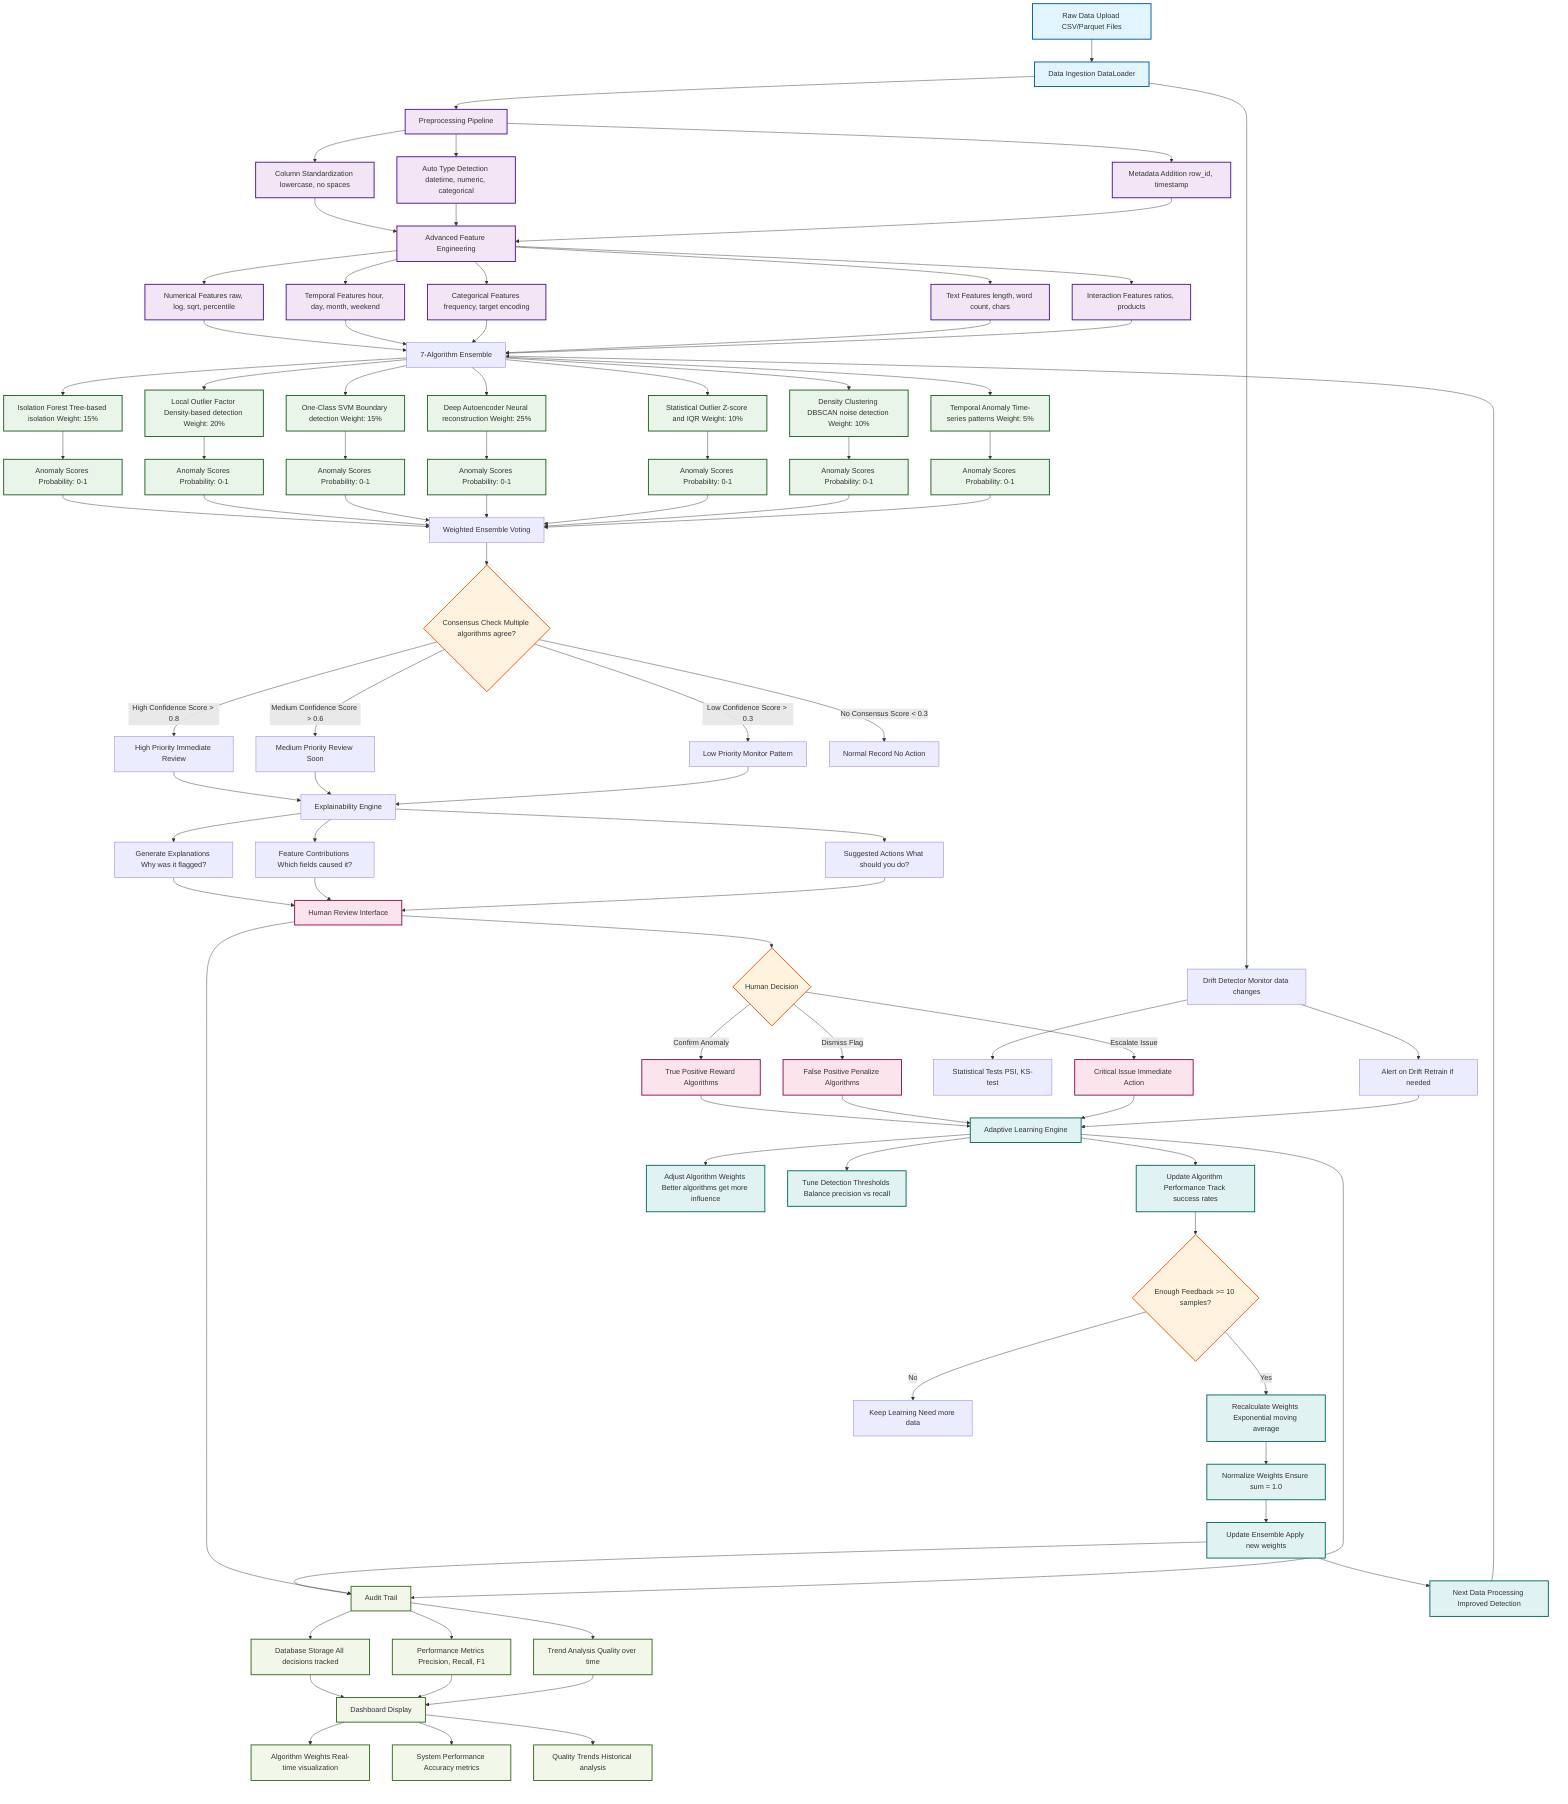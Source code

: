 graph TD
    %% Data Input Layer
    A["Raw Data Upload CSV/Parquet Files"] --> B["Data Ingestion DataLoader"]
    
    %% Preprocessing Layer
    B --> C["Preprocessing Pipeline"]
    C --> C1["Column Standardization lowercase, no spaces"]
    C --> C2["Auto Type Detection datetime, numeric, categorical"]
    C --> C3["Metadata Addition row_id, timestamp"]
    
    C1 --> D["Advanced Feature Engineering"]
    C2 --> D
    C3 --> D
    
    %% Feature Engineering Layer
    D --> D1["Numerical Features raw, log, sqrt, percentile"]
    D --> D2["Temporal Features hour, day, month, weekend"]
    D --> D3["Categorical Features frequency, target encoding"]
    D --> D4["Text Features length, word count, chars"]
    D --> D5["Interaction Features ratios, products"]
    
    %% Algorithm Ensemble Layer
    D1 --> E["7-Algorithm Ensemble"]
    D2 --> E
    D3 --> E
    D4 --> E
    D5 --> E
    
    %% Individual Algorithms
    E --> F1["Isolation Forest Tree-based isolation Weight: 15%"]
    E --> F2["Local Outlier Factor Density-based detection Weight: 20%"]
    E --> F3["One-Class SVM Boundary detection Weight: 15%"]
    E --> F4["Deep Autoencoder Neural reconstruction Weight: 25%"]
    E --> F5["Statistical Outlier Z-score and IQR Weight: 10%"]
    E --> F6["Density Clustering DBSCAN noise detection Weight: 10%"]
    E --> F7["Temporal Anomaly Time-series patterns Weight: 5%"]
    
    %% Algorithm Processing
    F1 --> G1["Anomaly Scores Probability: 0-1"]
    F2 --> G2["Anomaly Scores Probability: 0-1"]
    F3 --> G3["Anomaly Scores Probability: 0-1"]
    F4 --> G4["Anomaly Scores Probability: 0-1"]
    F5 --> G5["Anomaly Scores Probability: 0-1"]
    F6 --> G6["Anomaly Scores Probability: 0-1"]
    F7 --> G7["Anomaly Scores Probability: 0-1"]
    
    %% Ensemble Voting
    G1 --> H["Weighted Ensemble Voting"]
    G2 --> H
    G3 --> H
    G4 --> H
    G5 --> H
    G6 --> H
    G7 --> H
    
    %% Consensus Decision
    H --> I{"Consensus Check Multiple algorithms agree?"}
    I -->|High Confidence Score > 0.8| J1["High Priority Immediate Review"]
    I -->|Medium Confidence Score > 0.6| J2["Medium Priority Review Soon"]
    I -->|Low Confidence Score > 0.3| J3["Low Priority Monitor Pattern"]
    I -->|No Consensus Score < 0.3| J4["Normal Record No Action"]
    
    %% Explainability Layer
    J1 --> K["Explainability Engine"]
    J2 --> K
    J3 --> K
    
    K --> K1["Generate Explanations Why was it flagged?"]
    K --> K2["Feature Contributions Which fields caused it?"]
    K --> K3["Suggested Actions What should you do?"]
    
    %% Human Review Interface
    K1 --> L["Human Review Interface"]
    K2 --> L
    K3 --> L
    
    L --> M{"Human Decision"}
    M -->|Confirm Anomaly| N1["True Positive Reward Algorithms"]
    M -->|Dismiss Flag| N2["False Positive Penalize Algorithms"]
    M -->|Escalate Issue| N3["Critical Issue Immediate Action"]
    
    %% Adaptive Learning Loop
    N1 --> O["Adaptive Learning Engine"]
    N2 --> O
    N3 --> O
    
    O --> O1["Update Algorithm Performance Track success rates"]
    O --> O2["Adjust Algorithm Weights Better algorithms get more influence"]
    O --> O3["Tune Detection Thresholds Balance precision vs recall"]
    
    %% Weight Update Feedback
    O1 --> P{"Enough Feedback >= 10 samples?"}
    P -->|Yes| Q["Recalculate Weights Exponential moving average"]
    P -->|No| R["Keep Learning Need more data"]
    
    Q --> Q1["Normalize Weights Ensure sum = 1.0"]
    Q1 --> S["Update Ensemble Apply new weights"]
    
    %% Audit and Governance
    S --> T["Audit Trail"]
    L --> T
    O --> T
    
    T --> T1["Database Storage All decisions tracked"]
    T --> T2["Performance Metrics Precision, Recall, F1"]
    T --> T3["Trend Analysis Quality over time"]
    
    %% Dashboard and Monitoring
    T1 --> U["Dashboard Display"]
    T2 --> U
    T3 --> U
    
    U --> U1["Algorithm Weights Real-time visualization"]
    U --> U2["System Performance Accuracy metrics"]
    U --> U3["Quality Trends Historical analysis"]
    
    %% Continuous Improvement Loop
    S --> V["Next Data Processing Improved Detection"]
    V --> E
    
    %% Drift Detection (Advanced Feature)
    B --> W["Drift Detector Monitor data changes"]
    W --> W1["Statistical Tests PSI, KS-test"]
    W --> W2["Alert on Drift Retrain if needed"]
    W2 --> O
    
    %% Styling
    classDef inputNode fill:#e1f5fe,stroke:#01579b,stroke-width:2px
    classDef processNode fill:#f3e5f5,stroke:#4a148c,stroke-width:2px
    classDef algorithmNode fill:#e8f5e8,stroke:#1b5e20,stroke-width:2px
    classDef decisionNode fill:#fff3e0,stroke:#e65100,stroke-width:2px
    classDef humanNode fill:#fce4ec,stroke:#880e4f,stroke-width:2px
    classDef learningNode fill:#e0f2f1,stroke:#00695c,stroke-width:2px
    classDef storageNode fill:#f1f8e9,stroke:#33691e,stroke-width:2px
    
    class A,B inputNode
    class C,C1,C2,C3,D,D1,D2,D3,D4,D5 processNode
    class F1,F2,F3,F4,F5,F6,F7,G1,G2,G3,G4,G5,G6,G7 algorithmNode
    class I,M,P decisionNode
    class L,N1,N2,N3 humanNode
    class O,O1,O2,O3,Q,Q1,S,V learningNode
    class T,T1,T2,T3,U,U1,U2,U3 storageNode